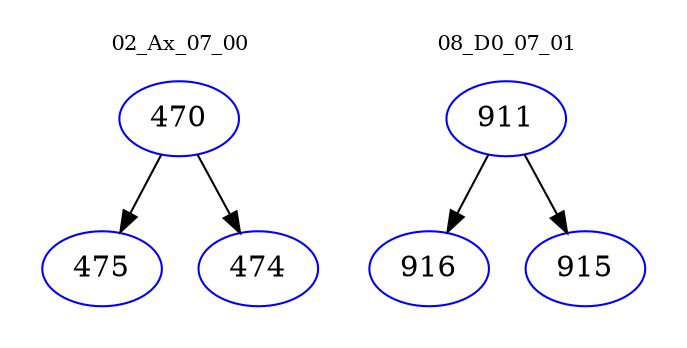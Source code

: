 digraph{
subgraph cluster_0 {
color = white
label = "02_Ax_07_00";
fontsize=10;
T0_470 [label="470", color="blue"]
T0_470 -> T0_475 [color="black"]
T0_475 [label="475", color="blue"]
T0_470 -> T0_474 [color="black"]
T0_474 [label="474", color="blue"]
}
subgraph cluster_1 {
color = white
label = "08_D0_07_01";
fontsize=10;
T1_911 [label="911", color="blue"]
T1_911 -> T1_916 [color="black"]
T1_916 [label="916", color="blue"]
T1_911 -> T1_915 [color="black"]
T1_915 [label="915", color="blue"]
}
}

